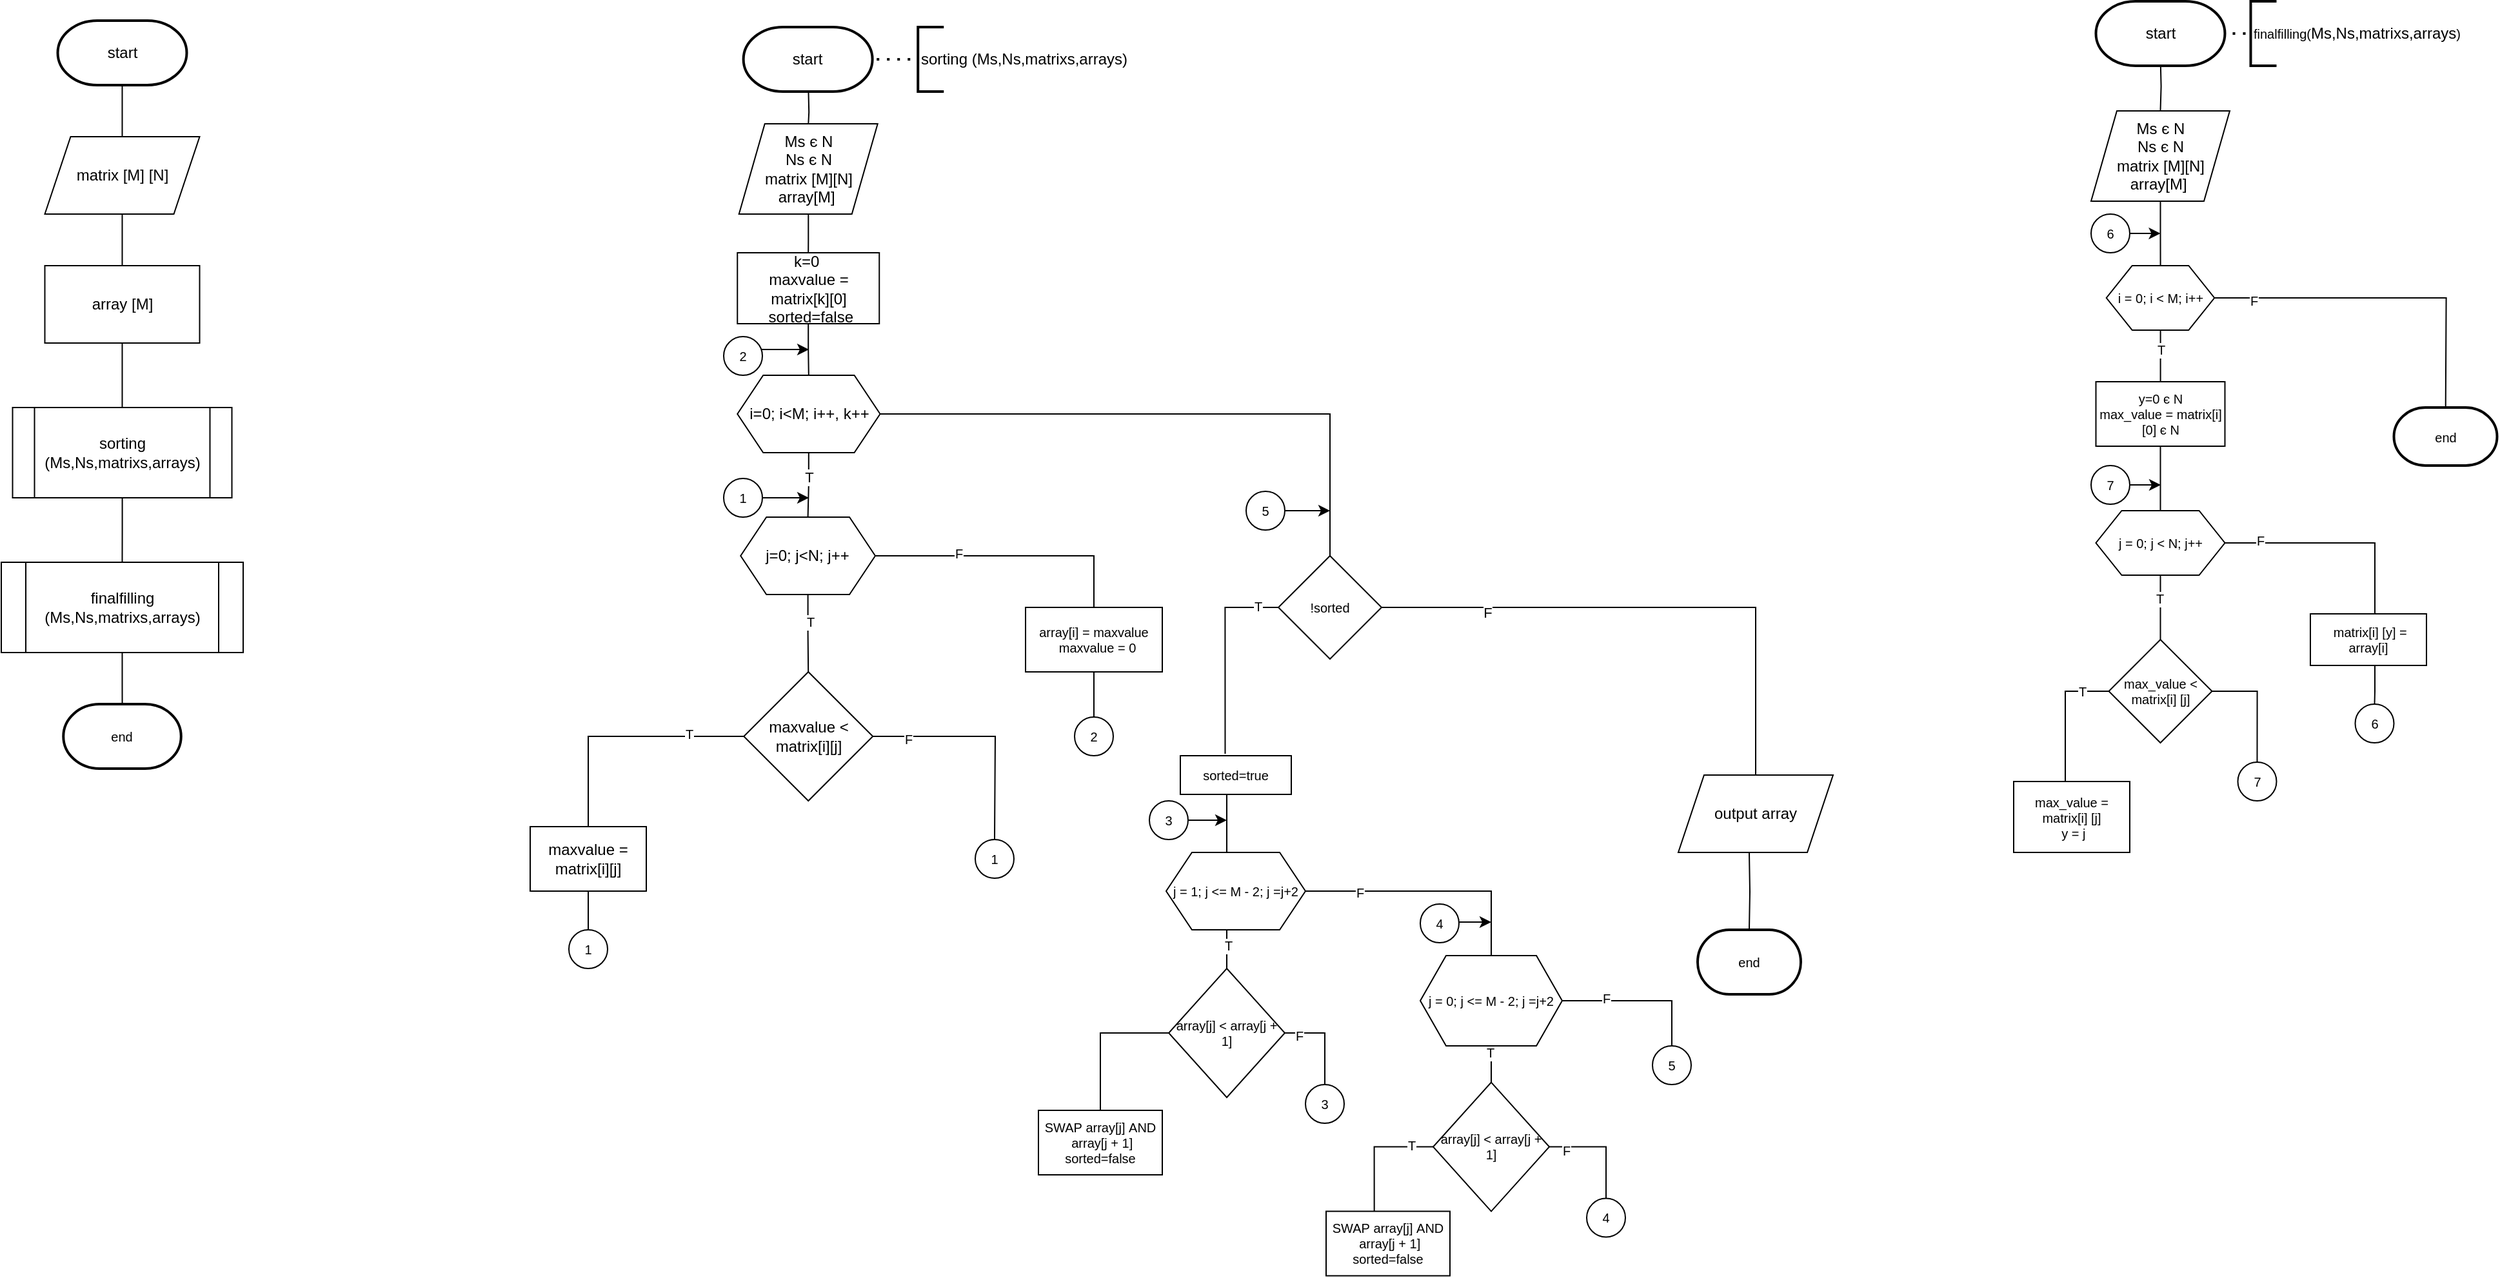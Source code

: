 <mxfile version="15.8.7" type="device"><diagram id="QE_tjEBbAepdlRtiFcqF" name="Сторінка-1"><mxGraphModel dx="2249" dy="865" grid="1" gridSize="10" guides="1" tooltips="1" connect="1" arrows="1" fold="1" page="1" pageScale="1" pageWidth="827" pageHeight="1169" math="0" shadow="0"><root><mxCell id="0"/><mxCell id="1" parent="0"/><mxCell id="5jKZ3BANOw7FhcvmzWLD-3" value="" style="edgeStyle=orthogonalEdgeStyle;rounded=0;orthogonalLoop=1;jettySize=auto;html=1;endArrow=none;endFill=0;" parent="1" source="5jKZ3BANOw7FhcvmzWLD-1" target="5jKZ3BANOw7FhcvmzWLD-2" edge="1"><mxGeometry relative="1" as="geometry"/></mxCell><mxCell id="5jKZ3BANOw7FhcvmzWLD-1" value="start" style="strokeWidth=2;html=1;shape=mxgraph.flowchart.terminator;whiteSpace=wrap;" parent="1" vertex="1"><mxGeometry x="-456.25" y="45" width="100" height="50" as="geometry"/></mxCell><mxCell id="5jKZ3BANOw7FhcvmzWLD-8" value="" style="edgeStyle=orthogonalEdgeStyle;rounded=0;orthogonalLoop=1;jettySize=auto;html=1;endArrow=none;endFill=0;" parent="1" source="5jKZ3BANOw7FhcvmzWLD-2" target="5jKZ3BANOw7FhcvmzWLD-7" edge="1"><mxGeometry relative="1" as="geometry"/></mxCell><mxCell id="5jKZ3BANOw7FhcvmzWLD-2" value="matrix [M] [N]" style="shape=parallelogram;perimeter=parallelogramPerimeter;whiteSpace=wrap;html=1;fixedSize=1;" parent="1" vertex="1"><mxGeometry x="-466.25" y="135" width="120" height="60" as="geometry"/></mxCell><mxCell id="5jKZ3BANOw7FhcvmzWLD-10" value="" style="edgeStyle=orthogonalEdgeStyle;rounded=0;orthogonalLoop=1;jettySize=auto;html=1;endArrow=none;endFill=0;" parent="1" target="5jKZ3BANOw7FhcvmzWLD-9" edge="1"><mxGeometry relative="1" as="geometry"><mxPoint x="125.6" y="95" as="sourcePoint"/></mxGeometry></mxCell><mxCell id="5jKZ3BANOw7FhcvmzWLD-5" value="sorting (Ms,Ns,matrixs,arrays)" style="strokeWidth=2;html=1;shape=mxgraph.flowchart.annotation_1;align=left;pointerEvents=1;" parent="1" vertex="1"><mxGeometry x="210.62" y="50" width="20" height="50" as="geometry"/></mxCell><mxCell id="5jKZ3BANOw7FhcvmzWLD-6" value="" style="endArrow=none;dashed=1;html=1;dashPattern=1 3;strokeWidth=2;rounded=0;entryX=0;entryY=0.5;entryDx=0;entryDy=0;entryPerimeter=0;exitX=1;exitY=0.5;exitDx=0;exitDy=0;exitPerimeter=0;" parent="1" target="5jKZ3BANOw7FhcvmzWLD-5" edge="1"><mxGeometry width="50" height="50" relative="1" as="geometry"><mxPoint x="170.62" y="75" as="sourcePoint"/><mxPoint x="210.62" y="35" as="targetPoint"/></mxGeometry></mxCell><mxCell id="5jKZ3BANOw7FhcvmzWLD-139" value="" style="edgeStyle=orthogonalEdgeStyle;rounded=0;orthogonalLoop=1;jettySize=auto;html=1;fontSize=10;endArrow=none;endFill=0;" parent="1" source="5jKZ3BANOw7FhcvmzWLD-7" target="5jKZ3BANOw7FhcvmzWLD-138" edge="1"><mxGeometry relative="1" as="geometry"/></mxCell><mxCell id="5jKZ3BANOw7FhcvmzWLD-7" value="array [M]" style="rounded=0;whiteSpace=wrap;html=1;" parent="1" vertex="1"><mxGeometry x="-466.25" y="235" width="120" height="60" as="geometry"/></mxCell><mxCell id="5jKZ3BANOw7FhcvmzWLD-28" value="" style="edgeStyle=orthogonalEdgeStyle;rounded=0;orthogonalLoop=1;jettySize=auto;html=1;fontSize=10;endArrow=none;endFill=0;" parent="1" source="5jKZ3BANOw7FhcvmzWLD-9" target="5jKZ3BANOw7FhcvmzWLD-11" edge="1"><mxGeometry relative="1" as="geometry"/></mxCell><mxCell id="5jKZ3BANOw7FhcvmzWLD-9" value="Ms є N&lt;br&gt;Ns є N&lt;br&gt;matrix [M][N]&lt;br&gt;array[M]&amp;nbsp;" style="shape=parallelogram;perimeter=parallelogramPerimeter;whiteSpace=wrap;html=1;fixedSize=1;" parent="1" vertex="1"><mxGeometry x="71.87" y="125" width="107.5" height="70" as="geometry"/></mxCell><mxCell id="5jKZ3BANOw7FhcvmzWLD-31" value="" style="edgeStyle=orthogonalEdgeStyle;rounded=0;orthogonalLoop=1;jettySize=auto;html=1;fontSize=10;endArrow=none;endFill=0;" parent="1" source="5jKZ3BANOw7FhcvmzWLD-11" target="5jKZ3BANOw7FhcvmzWLD-13" edge="1"><mxGeometry relative="1" as="geometry"/></mxCell><mxCell id="5jKZ3BANOw7FhcvmzWLD-11" value="k=0&amp;nbsp;&lt;br&gt;maxvalue = matrix[k][0]&lt;br&gt;&amp;nbsp;sorted=false" style="rounded=0;whiteSpace=wrap;html=1;" parent="1" vertex="1"><mxGeometry x="70.63" y="225" width="110" height="55" as="geometry"/></mxCell><mxCell id="5jKZ3BANOw7FhcvmzWLD-16" value="" style="edgeStyle=orthogonalEdgeStyle;rounded=0;orthogonalLoop=1;jettySize=auto;html=1;endArrow=none;endFill=0;" parent="1" source="5jKZ3BANOw7FhcvmzWLD-13" target="5jKZ3BANOw7FhcvmzWLD-15" edge="1"><mxGeometry relative="1" as="geometry"/></mxCell><mxCell id="5jKZ3BANOw7FhcvmzWLD-17" value="T" style="edgeLabel;html=1;align=center;verticalAlign=middle;resizable=0;points=[];" parent="5jKZ3BANOw7FhcvmzWLD-16" vertex="1" connectable="0"><mxGeometry x="-0.273" relative="1" as="geometry"><mxPoint as="offset"/></mxGeometry></mxCell><mxCell id="5jKZ3BANOw7FhcvmzWLD-50" style="edgeStyle=orthogonalEdgeStyle;rounded=0;orthogonalLoop=1;jettySize=auto;html=1;entryX=0.5;entryY=0;entryDx=0;entryDy=0;fontSize=10;endArrow=none;endFill=0;" parent="1" source="5jKZ3BANOw7FhcvmzWLD-13" target="5jKZ3BANOw7FhcvmzWLD-49" edge="1"><mxGeometry relative="1" as="geometry"/></mxCell><mxCell id="5jKZ3BANOw7FhcvmzWLD-13" value="i=0; i&amp;lt;M; i++, k++" style="shape=hexagon;perimeter=hexagonPerimeter2;whiteSpace=wrap;html=1;fixedSize=1;" parent="1" vertex="1"><mxGeometry x="70.63" y="320" width="110.63" height="60" as="geometry"/></mxCell><mxCell id="5jKZ3BANOw7FhcvmzWLD-19" value="" style="edgeStyle=orthogonalEdgeStyle;rounded=0;orthogonalLoop=1;jettySize=auto;html=1;fontSize=10;endArrow=none;endFill=0;" parent="1" source="5jKZ3BANOw7FhcvmzWLD-15" target="5jKZ3BANOw7FhcvmzWLD-18" edge="1"><mxGeometry relative="1" as="geometry"/></mxCell><mxCell id="5jKZ3BANOw7FhcvmzWLD-20" value="T" style="edgeLabel;html=1;align=center;verticalAlign=middle;resizable=0;points=[];fontSize=10;" parent="5jKZ3BANOw7FhcvmzWLD-19" vertex="1" connectable="0"><mxGeometry x="-0.301" y="1" relative="1" as="geometry"><mxPoint as="offset"/></mxGeometry></mxCell><mxCell id="5jKZ3BANOw7FhcvmzWLD-41" style="edgeStyle=orthogonalEdgeStyle;rounded=0;orthogonalLoop=1;jettySize=auto;html=1;fontSize=10;endArrow=none;endFill=0;" parent="1" source="5jKZ3BANOw7FhcvmzWLD-15" target="5jKZ3BANOw7FhcvmzWLD-39" edge="1"><mxGeometry relative="1" as="geometry"/></mxCell><mxCell id="5jKZ3BANOw7FhcvmzWLD-42" value="F" style="edgeLabel;html=1;align=center;verticalAlign=middle;resizable=0;points=[];fontSize=10;" parent="5jKZ3BANOw7FhcvmzWLD-41" vertex="1" connectable="0"><mxGeometry x="-0.394" y="2" relative="1" as="geometry"><mxPoint x="1" as="offset"/></mxGeometry></mxCell><mxCell id="5jKZ3BANOw7FhcvmzWLD-15" value="&lt;span&gt;j=0; j&amp;lt;N; j++&lt;/span&gt;" style="shape=hexagon;perimeter=hexagonPerimeter2;whiteSpace=wrap;html=1;fixedSize=1;" parent="1" vertex="1"><mxGeometry x="73.13" y="430" width="104.37" height="60" as="geometry"/></mxCell><mxCell id="5jKZ3BANOw7FhcvmzWLD-23" style="edgeStyle=orthogonalEdgeStyle;rounded=0;orthogonalLoop=1;jettySize=auto;html=1;fontSize=10;endArrow=none;endFill=0;" parent="1" source="5jKZ3BANOw7FhcvmzWLD-18" target="5jKZ3BANOw7FhcvmzWLD-21" edge="1"><mxGeometry relative="1" as="geometry"/></mxCell><mxCell id="5jKZ3BANOw7FhcvmzWLD-24" value="T" style="edgeLabel;html=1;align=center;verticalAlign=middle;resizable=0;points=[];fontSize=10;" parent="5jKZ3BANOw7FhcvmzWLD-23" vertex="1" connectable="0"><mxGeometry x="-0.548" y="-2" relative="1" as="geometry"><mxPoint as="offset"/></mxGeometry></mxCell><mxCell id="5jKZ3BANOw7FhcvmzWLD-26" style="edgeStyle=orthogonalEdgeStyle;rounded=0;orthogonalLoop=1;jettySize=auto;html=1;fontSize=10;endArrow=none;endFill=0;" parent="1" source="5jKZ3BANOw7FhcvmzWLD-18" edge="1"><mxGeometry relative="1" as="geometry"><mxPoint x="270" y="680" as="targetPoint"/></mxGeometry></mxCell><mxCell id="5jKZ3BANOw7FhcvmzWLD-27" value="F" style="edgeLabel;html=1;align=center;verticalAlign=middle;resizable=0;points=[];fontSize=10;" parent="5jKZ3BANOw7FhcvmzWLD-26" vertex="1" connectable="0"><mxGeometry x="-0.692" y="-2" relative="1" as="geometry"><mxPoint as="offset"/></mxGeometry></mxCell><mxCell id="5jKZ3BANOw7FhcvmzWLD-18" value="maxvalue &amp;lt; matrix[i][j]" style="rhombus;whiteSpace=wrap;html=1;" parent="1" vertex="1"><mxGeometry x="75.63" y="550" width="100" height="100" as="geometry"/></mxCell><mxCell id="btTxf2TcdKESLyIOiNO2-2" value="" style="edgeStyle=orthogonalEdgeStyle;rounded=0;orthogonalLoop=1;jettySize=auto;html=1;endArrow=none;endFill=0;" parent="1" source="5jKZ3BANOw7FhcvmzWLD-21" target="btTxf2TcdKESLyIOiNO2-1" edge="1"><mxGeometry relative="1" as="geometry"/></mxCell><mxCell id="5jKZ3BANOw7FhcvmzWLD-21" value="&lt;span style=&quot;font-size: 12px&quot;&gt;maxvalue = matrix[i][j]&lt;/span&gt;" style="rounded=0;whiteSpace=wrap;html=1;fontSize=10;" parent="1" vertex="1"><mxGeometry x="-90" y="670" width="90" height="50" as="geometry"/></mxCell><mxCell id="5jKZ3BANOw7FhcvmzWLD-34" value="1" style="ellipse;whiteSpace=wrap;html=1;aspect=fixed;fontSize=10;" parent="1" vertex="1"><mxGeometry x="255" y="680" width="30" height="30" as="geometry"/></mxCell><mxCell id="5jKZ3BANOw7FhcvmzWLD-38" value="" style="edgeStyle=orthogonalEdgeStyle;rounded=0;orthogonalLoop=1;jettySize=auto;html=1;fontSize=10;endArrow=classic;endFill=1;" parent="1" source="5jKZ3BANOw7FhcvmzWLD-37" edge="1"><mxGeometry relative="1" as="geometry"><mxPoint x="126" y="415" as="targetPoint"/><Array as="points"><mxPoint x="126" y="415"/></Array></mxGeometry></mxCell><mxCell id="5jKZ3BANOw7FhcvmzWLD-37" value="1" style="ellipse;whiteSpace=wrap;html=1;aspect=fixed;fontSize=10;" parent="1" vertex="1"><mxGeometry x="60" y="400" width="30" height="30" as="geometry"/></mxCell><mxCell id="5jKZ3BANOw7FhcvmzWLD-45" value="" style="edgeStyle=orthogonalEdgeStyle;rounded=0;orthogonalLoop=1;jettySize=auto;html=1;fontSize=10;endArrow=none;endFill=0;" parent="1" source="5jKZ3BANOw7FhcvmzWLD-39" target="5jKZ3BANOw7FhcvmzWLD-44" edge="1"><mxGeometry relative="1" as="geometry"/></mxCell><mxCell id="5jKZ3BANOw7FhcvmzWLD-39" value="&lt;div&gt;array[i] = maxvalue&lt;/div&gt;&lt;div&gt;&amp;nbsp; maxvalue = 0&lt;/div&gt;" style="rounded=0;whiteSpace=wrap;html=1;fontSize=10;" parent="1" vertex="1"><mxGeometry x="294" y="500" width="106" height="50" as="geometry"/></mxCell><mxCell id="5jKZ3BANOw7FhcvmzWLD-44" value="2" style="ellipse;whiteSpace=wrap;html=1;aspect=fixed;fontSize=10;" parent="1" vertex="1"><mxGeometry x="332" y="585" width="30" height="30" as="geometry"/></mxCell><mxCell id="5jKZ3BANOw7FhcvmzWLD-48" value="" style="edgeStyle=orthogonalEdgeStyle;rounded=0;orthogonalLoop=1;jettySize=auto;html=1;fontSize=10;endArrow=classic;endFill=1;" parent="1" source="5jKZ3BANOw7FhcvmzWLD-46" edge="1"><mxGeometry relative="1" as="geometry"><mxPoint x="126" y="300" as="targetPoint"/><Array as="points"><mxPoint x="126" y="300"/></Array></mxGeometry></mxCell><mxCell id="5jKZ3BANOw7FhcvmzWLD-46" value="2" style="ellipse;whiteSpace=wrap;html=1;aspect=fixed;fontSize=10;" parent="1" vertex="1"><mxGeometry x="60.0" y="290" width="30" height="30" as="geometry"/></mxCell><mxCell id="5jKZ3BANOw7FhcvmzWLD-52" style="edgeStyle=orthogonalEdgeStyle;rounded=0;orthogonalLoop=1;jettySize=auto;html=1;fontSize=10;endArrow=none;endFill=0;entryX=0.404;entryY=-0.051;entryDx=0;entryDy=0;entryPerimeter=0;" parent="1" source="5jKZ3BANOw7FhcvmzWLD-49" target="5jKZ3BANOw7FhcvmzWLD-51" edge="1"><mxGeometry relative="1" as="geometry"><mxPoint x="450" y="610.0" as="targetPoint"/><Array as="points"><mxPoint x="449" y="500"/></Array></mxGeometry></mxCell><mxCell id="5jKZ3BANOw7FhcvmzWLD-53" value="T" style="edgeLabel;html=1;align=center;verticalAlign=middle;resizable=0;points=[];fontSize=10;" parent="5jKZ3BANOw7FhcvmzWLD-52" vertex="1" connectable="0"><mxGeometry x="-0.793" y="-1" relative="1" as="geometry"><mxPoint as="offset"/></mxGeometry></mxCell><mxCell id="5jKZ3BANOw7FhcvmzWLD-92" style="edgeStyle=orthogonalEdgeStyle;rounded=0;orthogonalLoop=1;jettySize=auto;html=1;fontSize=10;endArrow=none;endFill=0;" parent="1" source="5jKZ3BANOw7FhcvmzWLD-49" edge="1"><mxGeometry relative="1" as="geometry"><mxPoint x="530" y="420.0" as="targetPoint"/></mxGeometry></mxCell><mxCell id="YMNWPkRcpOKK0H0MpTFm-3" style="edgeStyle=orthogonalEdgeStyle;rounded=0;orthogonalLoop=1;jettySize=auto;html=1;entryX=0.5;entryY=0.167;entryDx=0;entryDy=0;entryPerimeter=0;" parent="1" source="5jKZ3BANOw7FhcvmzWLD-49" target="YMNWPkRcpOKK0H0MpTFm-1" edge="1"><mxGeometry relative="1" as="geometry"/></mxCell><mxCell id="YMNWPkRcpOKK0H0MpTFm-4" value="F" style="edgeLabel;html=1;align=center;verticalAlign=middle;resizable=0;points=[];" parent="YMNWPkRcpOKK0H0MpTFm-3" vertex="1" connectable="0"><mxGeometry x="-0.619" y="-4" relative="1" as="geometry"><mxPoint as="offset"/></mxGeometry></mxCell><mxCell id="5jKZ3BANOw7FhcvmzWLD-49" value="!sorted" style="rhombus;whiteSpace=wrap;html=1;fontSize=10;" parent="1" vertex="1"><mxGeometry x="490" y="460" width="80" height="80" as="geometry"/></mxCell><mxCell id="5jKZ3BANOw7FhcvmzWLD-55" value="" style="edgeStyle=orthogonalEdgeStyle;rounded=0;orthogonalLoop=1;jettySize=auto;html=1;fontSize=10;endArrow=none;endFill=0;" parent="1" source="5jKZ3BANOw7FhcvmzWLD-51" target="5jKZ3BANOw7FhcvmzWLD-54" edge="1"><mxGeometry relative="1" as="geometry"><Array as="points"><mxPoint x="450" y="660"/><mxPoint x="450" y="660"/></Array></mxGeometry></mxCell><mxCell id="5jKZ3BANOw7FhcvmzWLD-51" value="sorted=true" style="rounded=0;whiteSpace=wrap;html=1;fontSize=10;" parent="1" vertex="1"><mxGeometry x="414" y="615" width="86" height="30" as="geometry"/></mxCell><mxCell id="5jKZ3BANOw7FhcvmzWLD-58" value="" style="edgeStyle=orthogonalEdgeStyle;rounded=0;orthogonalLoop=1;jettySize=auto;html=1;fontSize=10;endArrow=none;endFill=0;" parent="1" source="5jKZ3BANOw7FhcvmzWLD-54" target="5jKZ3BANOw7FhcvmzWLD-56" edge="1"><mxGeometry relative="1" as="geometry"><Array as="points"><mxPoint x="450" y="760"/><mxPoint x="450" y="760"/></Array></mxGeometry></mxCell><mxCell id="5jKZ3BANOw7FhcvmzWLD-68" value="T" style="edgeLabel;html=1;align=center;verticalAlign=middle;resizable=0;points=[];fontSize=10;" parent="5jKZ3BANOw7FhcvmzWLD-58" vertex="1" connectable="0"><mxGeometry x="-0.23" y="1" relative="1" as="geometry"><mxPoint as="offset"/></mxGeometry></mxCell><mxCell id="5jKZ3BANOw7FhcvmzWLD-70" style="edgeStyle=orthogonalEdgeStyle;rounded=0;orthogonalLoop=1;jettySize=auto;html=1;fontSize=10;endArrow=none;endFill=0;" parent="1" source="5jKZ3BANOw7FhcvmzWLD-54" target="5jKZ3BANOw7FhcvmzWLD-69" edge="1"><mxGeometry relative="1" as="geometry"><Array as="points"><mxPoint x="655" y="720"/></Array></mxGeometry></mxCell><mxCell id="5jKZ3BANOw7FhcvmzWLD-71" value="F" style="edgeLabel;html=1;align=center;verticalAlign=middle;resizable=0;points=[];fontSize=10;" parent="5jKZ3BANOw7FhcvmzWLD-70" vertex="1" connectable="0"><mxGeometry x="-0.567" y="-1" relative="1" as="geometry"><mxPoint as="offset"/></mxGeometry></mxCell><mxCell id="5jKZ3BANOw7FhcvmzWLD-54" value="j = 1; j &amp;lt;= M - 2; j =j+2" style="shape=hexagon;perimeter=hexagonPerimeter2;whiteSpace=wrap;html=1;fixedSize=1;fontSize=10;" parent="1" vertex="1"><mxGeometry x="403" y="690" width="108" height="60" as="geometry"/></mxCell><mxCell id="5jKZ3BANOw7FhcvmzWLD-60" style="edgeStyle=orthogonalEdgeStyle;rounded=0;orthogonalLoop=1;jettySize=auto;html=1;entryX=0.5;entryY=0;entryDx=0;entryDy=0;fontSize=10;endArrow=none;endFill=0;" parent="1" source="5jKZ3BANOw7FhcvmzWLD-56" target="5jKZ3BANOw7FhcvmzWLD-59" edge="1"><mxGeometry relative="1" as="geometry"/></mxCell><mxCell id="5jKZ3BANOw7FhcvmzWLD-64" value="F" style="edgeLabel;html=1;align=center;verticalAlign=middle;resizable=0;points=[];fontSize=10;" parent="5jKZ3BANOw7FhcvmzWLD-60" vertex="1" connectable="0"><mxGeometry x="-0.69" y="-2" relative="1" as="geometry"><mxPoint as="offset"/></mxGeometry></mxCell><mxCell id="5jKZ3BANOw7FhcvmzWLD-66" style="edgeStyle=orthogonalEdgeStyle;rounded=0;orthogonalLoop=1;jettySize=auto;html=1;entryX=0.5;entryY=0;entryDx=0;entryDy=0;fontSize=10;endArrow=none;endFill=0;" parent="1" source="5jKZ3BANOw7FhcvmzWLD-56" target="5jKZ3BANOw7FhcvmzWLD-65" edge="1"><mxGeometry relative="1" as="geometry"/></mxCell><mxCell id="5jKZ3BANOw7FhcvmzWLD-56" value="array[j] &amp;lt; array[j + 1]" style="rhombus;whiteSpace=wrap;html=1;fontSize=10;" parent="1" vertex="1"><mxGeometry x="405" y="780" width="90" height="100" as="geometry"/></mxCell><mxCell id="5jKZ3BANOw7FhcvmzWLD-59" value="3" style="ellipse;whiteSpace=wrap;html=1;aspect=fixed;fontSize=10;" parent="1" vertex="1"><mxGeometry x="511" y="870" width="30" height="30" as="geometry"/></mxCell><mxCell id="5jKZ3BANOw7FhcvmzWLD-63" value="" style="edgeStyle=orthogonalEdgeStyle;rounded=0;orthogonalLoop=1;jettySize=auto;html=1;fontSize=10;endArrow=classic;endFill=1;" parent="1" source="5jKZ3BANOw7FhcvmzWLD-61" edge="1"><mxGeometry relative="1" as="geometry"><mxPoint x="450" y="665" as="targetPoint"/><Array as="points"><mxPoint x="440" y="665"/><mxPoint x="440" y="665"/></Array></mxGeometry></mxCell><mxCell id="5jKZ3BANOw7FhcvmzWLD-61" value="3" style="ellipse;whiteSpace=wrap;html=1;aspect=fixed;fontSize=10;" parent="1" vertex="1"><mxGeometry x="390" y="650" width="30" height="30" as="geometry"/></mxCell><mxCell id="5jKZ3BANOw7FhcvmzWLD-65" value="&lt;div&gt;SWAP&amp;nbsp;array[j]&amp;nbsp;AND  &amp;nbsp;array[j + 1]&lt;/div&gt;&lt;div&gt;sorted=false&lt;/div&gt;" style="rounded=0;whiteSpace=wrap;html=1;fontSize=10;" parent="1" vertex="1"><mxGeometry x="304" y="890" width="96" height="50" as="geometry"/></mxCell><mxCell id="5jKZ3BANOw7FhcvmzWLD-82" value="" style="edgeStyle=orthogonalEdgeStyle;rounded=0;orthogonalLoop=1;jettySize=auto;html=1;fontSize=10;endArrow=none;endFill=0;" parent="1" source="5jKZ3BANOw7FhcvmzWLD-69" target="5jKZ3BANOw7FhcvmzWLD-77" edge="1"><mxGeometry relative="1" as="geometry"/></mxCell><mxCell id="5jKZ3BANOw7FhcvmzWLD-83" value="T" style="edgeLabel;html=1;align=center;verticalAlign=middle;resizable=0;points=[];fontSize=10;" parent="5jKZ3BANOw7FhcvmzWLD-82" vertex="1" connectable="0"><mxGeometry x="-0.817" y="-1" relative="1" as="geometry"><mxPoint as="offset"/></mxGeometry></mxCell><mxCell id="5jKZ3BANOw7FhcvmzWLD-88" style="edgeStyle=orthogonalEdgeStyle;rounded=0;orthogonalLoop=1;jettySize=auto;html=1;entryX=0.5;entryY=0;entryDx=0;entryDy=0;fontSize=10;endArrow=none;endFill=0;" parent="1" source="5jKZ3BANOw7FhcvmzWLD-69" target="5jKZ3BANOw7FhcvmzWLD-87" edge="1"><mxGeometry relative="1" as="geometry"/></mxCell><mxCell id="5jKZ3BANOw7FhcvmzWLD-89" value="F" style="edgeLabel;html=1;align=center;verticalAlign=middle;resizable=0;points=[];fontSize=10;" parent="5jKZ3BANOw7FhcvmzWLD-88" vertex="1" connectable="0"><mxGeometry x="-0.439" y="2" relative="1" as="geometry"><mxPoint as="offset"/></mxGeometry></mxCell><mxCell id="5jKZ3BANOw7FhcvmzWLD-69" value="&lt;span&gt;j = 0; j &amp;lt;= M - 2; j =j+2&lt;/span&gt;" style="shape=hexagon;perimeter=hexagonPerimeter2;whiteSpace=wrap;html=1;fixedSize=1;fontSize=10;" parent="1" vertex="1"><mxGeometry x="600" y="770" width="110" height="70" as="geometry"/></mxCell><mxCell id="5jKZ3BANOw7FhcvmzWLD-74" style="edgeStyle=orthogonalEdgeStyle;rounded=0;orthogonalLoop=1;jettySize=auto;html=1;entryX=0.5;entryY=0;entryDx=0;entryDy=0;fontSize=10;endArrow=none;endFill=0;" parent="1" source="5jKZ3BANOw7FhcvmzWLD-77" target="5jKZ3BANOw7FhcvmzWLD-78" edge="1"><mxGeometry relative="1" as="geometry"/></mxCell><mxCell id="5jKZ3BANOw7FhcvmzWLD-75" value="F" style="edgeLabel;html=1;align=center;verticalAlign=middle;resizable=0;points=[];fontSize=10;" parent="5jKZ3BANOw7FhcvmzWLD-74" vertex="1" connectable="0"><mxGeometry x="-0.69" y="-2" relative="1" as="geometry"><mxPoint as="offset"/></mxGeometry></mxCell><mxCell id="5jKZ3BANOw7FhcvmzWLD-80" style="edgeStyle=orthogonalEdgeStyle;rounded=0;orthogonalLoop=1;jettySize=auto;html=1;entryX=0.389;entryY=0.019;entryDx=0;entryDy=0;entryPerimeter=0;fontSize=10;endArrow=none;endFill=0;" parent="1" source="5jKZ3BANOw7FhcvmzWLD-77" target="5jKZ3BANOw7FhcvmzWLD-79" edge="1"><mxGeometry relative="1" as="geometry"><Array as="points"><mxPoint x="564" y="918"/></Array></mxGeometry></mxCell><mxCell id="5jKZ3BANOw7FhcvmzWLD-81" value="T" style="edgeLabel;html=1;align=center;verticalAlign=middle;resizable=0;points=[];fontSize=10;" parent="5jKZ3BANOw7FhcvmzWLD-80" vertex="1" connectable="0"><mxGeometry x="-0.634" y="-2" relative="1" as="geometry"><mxPoint as="offset"/></mxGeometry></mxCell><mxCell id="5jKZ3BANOw7FhcvmzWLD-77" value="array[j] &amp;lt; array[j + 1]" style="rhombus;whiteSpace=wrap;html=1;fontSize=10;" parent="1" vertex="1"><mxGeometry x="610" y="868.28" width="90" height="100" as="geometry"/></mxCell><mxCell id="5jKZ3BANOw7FhcvmzWLD-78" value="4" style="ellipse;whiteSpace=wrap;html=1;aspect=fixed;fontSize=10;" parent="1" vertex="1"><mxGeometry x="729" y="958.28" width="30" height="30" as="geometry"/></mxCell><mxCell id="5jKZ3BANOw7FhcvmzWLD-79" value="&lt;div&gt;SWAP&amp;nbsp;array[j]&amp;nbsp;AND  &amp;nbsp;array[j + 1]&lt;/div&gt;&lt;div&gt;sorted=false&lt;/div&gt;" style="rounded=0;whiteSpace=wrap;html=1;fontSize=10;" parent="1" vertex="1"><mxGeometry x="527" y="968.28" width="96" height="50" as="geometry"/></mxCell><mxCell id="5jKZ3BANOw7FhcvmzWLD-86" value="" style="edgeStyle=orthogonalEdgeStyle;rounded=0;orthogonalLoop=1;jettySize=auto;html=1;fontSize=10;endArrow=classic;endFill=1;" parent="1" edge="1"><mxGeometry relative="1" as="geometry"><mxPoint x="629.142" y="744.0" as="sourcePoint"/><mxPoint x="655" y="744" as="targetPoint"/><Array as="points"><mxPoint x="655" y="744"/></Array></mxGeometry></mxCell><mxCell id="5jKZ3BANOw7FhcvmzWLD-84" value="4" style="ellipse;whiteSpace=wrap;html=1;aspect=fixed;fontSize=10;" parent="1" vertex="1"><mxGeometry x="600" y="730" width="30" height="30" as="geometry"/></mxCell><mxCell id="5jKZ3BANOw7FhcvmzWLD-87" value="5" style="ellipse;whiteSpace=wrap;html=1;aspect=fixed;fontSize=10;" parent="1" vertex="1"><mxGeometry x="780" y="840" width="30" height="30" as="geometry"/></mxCell><mxCell id="5jKZ3BANOw7FhcvmzWLD-91" value="" style="edgeStyle=orthogonalEdgeStyle;rounded=0;orthogonalLoop=1;jettySize=auto;html=1;fontSize=10;endArrow=classic;endFill=1;" parent="1" source="5jKZ3BANOw7FhcvmzWLD-90" edge="1"><mxGeometry relative="1" as="geometry"><mxPoint x="530" y="425" as="targetPoint"/><Array as="points"><mxPoint x="530" y="425"/><mxPoint x="530" y="425"/></Array></mxGeometry></mxCell><mxCell id="5jKZ3BANOw7FhcvmzWLD-90" value="5" style="ellipse;whiteSpace=wrap;html=1;aspect=fixed;fontSize=10;" parent="1" vertex="1"><mxGeometry x="465" y="410" width="30" height="30" as="geometry"/></mxCell><mxCell id="5jKZ3BANOw7FhcvmzWLD-100" value="" style="edgeStyle=orthogonalEdgeStyle;rounded=0;orthogonalLoop=1;jettySize=auto;html=1;fontSize=10;endArrow=none;endFill=0;" parent="1" target="5jKZ3BANOw7FhcvmzWLD-96" edge="1"><mxGeometry relative="1" as="geometry"><mxPoint x="855" y="690" as="sourcePoint"/></mxGeometry></mxCell><mxCell id="5jKZ3BANOw7FhcvmzWLD-96" value="end" style="strokeWidth=2;html=1;shape=mxgraph.flowchart.terminator;whiteSpace=wrap;fontSize=10;" parent="1" vertex="1"><mxGeometry x="815" y="750" width="80" height="50" as="geometry"/></mxCell><mxCell id="5jKZ3BANOw7FhcvmzWLD-108" value="" style="edgeStyle=orthogonalEdgeStyle;rounded=0;orthogonalLoop=1;jettySize=auto;html=1;fontSize=10;endArrow=none;endFill=0;" parent="1" target="5jKZ3BANOw7FhcvmzWLD-107" edge="1"><mxGeometry relative="1" as="geometry"><mxPoint x="1173.8" y="75" as="sourcePoint"/></mxGeometry></mxCell><mxCell id="5jKZ3BANOw7FhcvmzWLD-102" value="finalfilling(&lt;span style=&quot;font-size: 12px&quot;&gt;Ms,Ns,matrixs,arrays&lt;/span&gt;)" style="strokeWidth=2;html=1;shape=mxgraph.flowchart.annotation_1;align=left;pointerEvents=1;fontSize=10;" parent="1" vertex="1"><mxGeometry x="1243.75" y="30" width="20" height="50" as="geometry"/></mxCell><mxCell id="5jKZ3BANOw7FhcvmzWLD-106" value="" style="endArrow=none;dashed=1;html=1;dashPattern=1 3;strokeWidth=2;rounded=0;fontSize=10;exitX=1;exitY=0.5;exitDx=0;exitDy=0;exitPerimeter=0;entryX=0;entryY=0.5;entryDx=0;entryDy=0;entryPerimeter=0;" parent="1" target="5jKZ3BANOw7FhcvmzWLD-102" edge="1"><mxGeometry width="50" height="50" relative="1" as="geometry"><mxPoint x="1213.75" y="55" as="sourcePoint"/><mxPoint x="1163.75" y="335" as="targetPoint"/></mxGeometry></mxCell><mxCell id="5jKZ3BANOw7FhcvmzWLD-110" value="" style="edgeStyle=orthogonalEdgeStyle;rounded=0;orthogonalLoop=1;jettySize=auto;html=1;fontSize=10;endArrow=none;endFill=0;" parent="1" source="5jKZ3BANOw7FhcvmzWLD-107" target="5jKZ3BANOw7FhcvmzWLD-109" edge="1"><mxGeometry relative="1" as="geometry"/></mxCell><mxCell id="5jKZ3BANOw7FhcvmzWLD-107" value="Ms є N&lt;br&gt;Ns є N&lt;br&gt;matrix [M][N]&lt;br&gt;array[M]&amp;nbsp;" style="shape=parallelogram;perimeter=parallelogramPerimeter;whiteSpace=wrap;html=1;fixedSize=1;" parent="1" vertex="1"><mxGeometry x="1120" y="115" width="107.5" height="70" as="geometry"/></mxCell><mxCell id="5jKZ3BANOw7FhcvmzWLD-112" value="" style="edgeStyle=orthogonalEdgeStyle;rounded=0;orthogonalLoop=1;jettySize=auto;html=1;fontSize=10;endArrow=none;endFill=0;" parent="1" source="5jKZ3BANOw7FhcvmzWLD-109" target="5jKZ3BANOw7FhcvmzWLD-111" edge="1"><mxGeometry relative="1" as="geometry"/></mxCell><mxCell id="5jKZ3BANOw7FhcvmzWLD-113" value="T" style="edgeLabel;html=1;align=center;verticalAlign=middle;resizable=0;points=[];fontSize=10;" parent="5jKZ3BANOw7FhcvmzWLD-112" vertex="1" connectable="0"><mxGeometry x="-0.283" relative="1" as="geometry"><mxPoint as="offset"/></mxGeometry></mxCell><mxCell id="5jKZ3BANOw7FhcvmzWLD-116" style="edgeStyle=orthogonalEdgeStyle;rounded=0;orthogonalLoop=1;jettySize=auto;html=1;fontSize=10;endArrow=none;endFill=0;" parent="1" source="5jKZ3BANOw7FhcvmzWLD-109" edge="1"><mxGeometry relative="1" as="geometry"><mxPoint x="1394.8" y="355" as="targetPoint"/></mxGeometry></mxCell><mxCell id="5jKZ3BANOw7FhcvmzWLD-117" value="F" style="edgeLabel;html=1;align=center;verticalAlign=middle;resizable=0;points=[];fontSize=10;" parent="5jKZ3BANOw7FhcvmzWLD-116" vertex="1" connectable="0"><mxGeometry x="-0.777" y="-2" relative="1" as="geometry"><mxPoint as="offset"/></mxGeometry></mxCell><mxCell id="5jKZ3BANOw7FhcvmzWLD-109" value="i = 0; i &amp;lt; M; i++" style="shape=hexagon;perimeter=hexagonPerimeter2;whiteSpace=wrap;html=1;fixedSize=1;fontSize=10;" parent="1" vertex="1"><mxGeometry x="1131.88" y="235" width="83.75" height="50" as="geometry"/></mxCell><mxCell id="5jKZ3BANOw7FhcvmzWLD-119" value="" style="edgeStyle=orthogonalEdgeStyle;rounded=0;orthogonalLoop=1;jettySize=auto;html=1;fontSize=10;endArrow=none;endFill=0;" parent="1" source="5jKZ3BANOw7FhcvmzWLD-111" target="5jKZ3BANOw7FhcvmzWLD-118" edge="1"><mxGeometry relative="1" as="geometry"/></mxCell><mxCell id="5jKZ3BANOw7FhcvmzWLD-111" value="y=0 є N&lt;br&gt;max_value = matrix[i] [0] є N" style="rounded=0;whiteSpace=wrap;html=1;fontSize=10;" parent="1" vertex="1"><mxGeometry x="1123.75" y="325" width="100" height="50" as="geometry"/></mxCell><mxCell id="5jKZ3BANOw7FhcvmzWLD-121" value="" style="edgeStyle=orthogonalEdgeStyle;rounded=0;orthogonalLoop=1;jettySize=auto;html=1;fontSize=10;endArrow=none;endFill=0;" parent="1" source="5jKZ3BANOw7FhcvmzWLD-118" target="5jKZ3BANOw7FhcvmzWLD-120" edge="1"><mxGeometry relative="1" as="geometry"/></mxCell><mxCell id="5jKZ3BANOw7FhcvmzWLD-122" value="T" style="edgeLabel;html=1;align=center;verticalAlign=middle;resizable=0;points=[];fontSize=10;" parent="5jKZ3BANOw7FhcvmzWLD-121" vertex="1" connectable="0"><mxGeometry x="-0.291" y="-1" relative="1" as="geometry"><mxPoint as="offset"/></mxGeometry></mxCell><mxCell id="5jKZ3BANOw7FhcvmzWLD-124" style="edgeStyle=orthogonalEdgeStyle;rounded=0;orthogonalLoop=1;jettySize=auto;html=1;fontSize=10;endArrow=none;endFill=0;" parent="1" source="5jKZ3BANOw7FhcvmzWLD-118" target="5jKZ3BANOw7FhcvmzWLD-123" edge="1"><mxGeometry relative="1" as="geometry"><Array as="points"><mxPoint x="1340" y="450"/></Array></mxGeometry></mxCell><mxCell id="5jKZ3BANOw7FhcvmzWLD-125" value="F" style="edgeLabel;html=1;align=center;verticalAlign=middle;resizable=0;points=[];fontSize=10;" parent="5jKZ3BANOw7FhcvmzWLD-124" vertex="1" connectable="0"><mxGeometry x="-0.69" y="2" relative="1" as="geometry"><mxPoint as="offset"/></mxGeometry></mxCell><mxCell id="5jKZ3BANOw7FhcvmzWLD-118" value="j = 0; j &amp;lt; N; j++" style="shape=hexagon;perimeter=hexagonPerimeter2;whiteSpace=wrap;html=1;fixedSize=1;fontSize=10;" parent="1" vertex="1"><mxGeometry x="1123.75" y="425" width="100" height="50" as="geometry"/></mxCell><mxCell id="5jKZ3BANOw7FhcvmzWLD-131" style="edgeStyle=orthogonalEdgeStyle;rounded=0;orthogonalLoop=1;jettySize=auto;html=1;fontSize=10;endArrow=none;endFill=0;" parent="1" source="5jKZ3BANOw7FhcvmzWLD-120" target="5jKZ3BANOw7FhcvmzWLD-130" edge="1"><mxGeometry relative="1" as="geometry"><Array as="points"><mxPoint x="1100" y="565"/></Array></mxGeometry></mxCell><mxCell id="5jKZ3BANOw7FhcvmzWLD-132" value="T" style="edgeLabel;html=1;align=center;verticalAlign=middle;resizable=0;points=[];fontSize=10;" parent="5jKZ3BANOw7FhcvmzWLD-131" vertex="1" connectable="0"><mxGeometry x="-0.591" relative="1" as="geometry"><mxPoint as="offset"/></mxGeometry></mxCell><mxCell id="5jKZ3BANOw7FhcvmzWLD-135" style="edgeStyle=orthogonalEdgeStyle;rounded=0;orthogonalLoop=1;jettySize=auto;html=1;entryX=0.5;entryY=0;entryDx=0;entryDy=0;fontSize=10;endArrow=none;endFill=0;" parent="1" source="5jKZ3BANOw7FhcvmzWLD-120" target="5jKZ3BANOw7FhcvmzWLD-134" edge="1"><mxGeometry relative="1" as="geometry"/></mxCell><mxCell id="5jKZ3BANOw7FhcvmzWLD-120" value="max_value &amp;lt; matrix[i] [j]" style="rhombus;whiteSpace=wrap;html=1;fontSize=10;" parent="1" vertex="1"><mxGeometry x="1133.75" y="525" width="80" height="80" as="geometry"/></mxCell><mxCell id="5jKZ3BANOw7FhcvmzWLD-127" value="" style="edgeStyle=orthogonalEdgeStyle;rounded=0;orthogonalLoop=1;jettySize=auto;html=1;fontSize=10;endArrow=none;endFill=0;" parent="1" source="5jKZ3BANOw7FhcvmzWLD-123" target="5jKZ3BANOw7FhcvmzWLD-126" edge="1"><mxGeometry relative="1" as="geometry"><Array as="points"><mxPoint x="1340" y="565"/></Array></mxGeometry></mxCell><mxCell id="5jKZ3BANOw7FhcvmzWLD-123" value="&amp;nbsp;matrix[i] [y] = array[i]" style="rounded=0;whiteSpace=wrap;html=1;fontSize=10;" parent="1" vertex="1"><mxGeometry x="1290" y="505" width="90" height="40" as="geometry"/></mxCell><mxCell id="5jKZ3BANOw7FhcvmzWLD-126" value="6" style="ellipse;whiteSpace=wrap;html=1;aspect=fixed;fontSize=10;" parent="1" vertex="1"><mxGeometry x="1324.75" y="575" width="30" height="30" as="geometry"/></mxCell><mxCell id="5jKZ3BANOw7FhcvmzWLD-129" value="" style="edgeStyle=orthogonalEdgeStyle;rounded=0;orthogonalLoop=1;jettySize=auto;html=1;fontSize=10;endArrow=classic;endFill=1;" parent="1" source="5jKZ3BANOw7FhcvmzWLD-128" edge="1"><mxGeometry relative="1" as="geometry"><mxPoint x="1173.75" y="210" as="targetPoint"/><Array as="points"><mxPoint x="1173.75" y="210"/><mxPoint x="1173.75" y="210"/></Array></mxGeometry></mxCell><mxCell id="5jKZ3BANOw7FhcvmzWLD-128" value="6" style="ellipse;whiteSpace=wrap;html=1;aspect=fixed;fontSize=10;" parent="1" vertex="1"><mxGeometry x="1120" y="195" width="30" height="30" as="geometry"/></mxCell><mxCell id="5jKZ3BANOw7FhcvmzWLD-130" value="&lt;div&gt;max_value = matrix[i] [j]&lt;/div&gt;&lt;div&gt;&amp;nbsp;y = j&lt;/div&gt;" style="rounded=0;whiteSpace=wrap;html=1;fontSize=10;" parent="1" vertex="1"><mxGeometry x="1060" y="635" width="90" height="55" as="geometry"/></mxCell><mxCell id="5jKZ3BANOw7FhcvmzWLD-134" value="7" style="ellipse;whiteSpace=wrap;html=1;aspect=fixed;fontSize=10;" parent="1" vertex="1"><mxGeometry x="1233.75" y="620" width="30" height="30" as="geometry"/></mxCell><mxCell id="5jKZ3BANOw7FhcvmzWLD-137" value="" style="edgeStyle=orthogonalEdgeStyle;rounded=0;orthogonalLoop=1;jettySize=auto;html=1;fontSize=10;endArrow=classic;endFill=1;" parent="1" source="5jKZ3BANOw7FhcvmzWLD-136" edge="1"><mxGeometry relative="1" as="geometry"><mxPoint x="1174" y="405" as="targetPoint"/><Array as="points"><mxPoint x="1174" y="405"/></Array></mxGeometry></mxCell><mxCell id="5jKZ3BANOw7FhcvmzWLD-136" value="7" style="ellipse;whiteSpace=wrap;html=1;aspect=fixed;fontSize=10;" parent="1" vertex="1"><mxGeometry x="1120" y="390" width="30" height="30" as="geometry"/></mxCell><mxCell id="5jKZ3BANOw7FhcvmzWLD-141" value="" style="edgeStyle=orthogonalEdgeStyle;rounded=0;orthogonalLoop=1;jettySize=auto;html=1;fontSize=10;endArrow=none;endFill=0;" parent="1" source="5jKZ3BANOw7FhcvmzWLD-138" target="5jKZ3BANOw7FhcvmzWLD-140" edge="1"><mxGeometry relative="1" as="geometry"/></mxCell><mxCell id="5jKZ3BANOw7FhcvmzWLD-138" value="&lt;span style=&quot;font-size: 12px ; text-align: left&quot;&gt;sorting (Ms,Ns,matrixs,arrays)&lt;/span&gt;" style="shape=process;whiteSpace=wrap;html=1;backgroundOutline=1;fontSize=10;" parent="1" vertex="1"><mxGeometry x="-491.25" y="345" width="170" height="70" as="geometry"/></mxCell><mxCell id="5jKZ3BANOw7FhcvmzWLD-143" value="" style="edgeStyle=orthogonalEdgeStyle;rounded=0;orthogonalLoop=1;jettySize=auto;html=1;fontSize=12;endArrow=none;endFill=0;" parent="1" source="5jKZ3BANOw7FhcvmzWLD-140" edge="1"><mxGeometry relative="1" as="geometry"><mxPoint x="-406.2" y="585" as="targetPoint"/></mxGeometry></mxCell><mxCell id="5jKZ3BANOw7FhcvmzWLD-140" value="&lt;font style=&quot;font-size: 12px&quot;&gt;&lt;span style=&quot;text-align: left&quot;&gt;finalfilling&lt;br&gt;(&lt;/span&gt;&lt;span style=&quot;text-align: left&quot;&gt;Ms,Ns,matrixs,arrays&lt;/span&gt;&lt;span style=&quot;text-align: left&quot;&gt;)&lt;/span&gt;&lt;/font&gt;" style="shape=process;whiteSpace=wrap;html=1;backgroundOutline=1;fontSize=10;" parent="1" vertex="1"><mxGeometry x="-500" y="465" width="187.5" height="70" as="geometry"/></mxCell><mxCell id="btTxf2TcdKESLyIOiNO2-1" value="1" style="ellipse;whiteSpace=wrap;html=1;aspect=fixed;fontSize=10;" parent="1" vertex="1"><mxGeometry x="-60" y="750" width="30" height="30" as="geometry"/></mxCell><mxCell id="btTxf2TcdKESLyIOiNO2-3" value="start" style="strokeWidth=2;html=1;shape=mxgraph.flowchart.terminator;whiteSpace=wrap;" parent="1" vertex="1"><mxGeometry x="75.31" y="50" width="100" height="50" as="geometry"/></mxCell><mxCell id="btTxf2TcdKESLyIOiNO2-4" value="start" style="strokeWidth=2;html=1;shape=mxgraph.flowchart.terminator;whiteSpace=wrap;" parent="1" vertex="1"><mxGeometry x="1123.75" y="30" width="100" height="50" as="geometry"/></mxCell><mxCell id="btTxf2TcdKESLyIOiNO2-5" value="end" style="strokeWidth=2;html=1;shape=mxgraph.flowchart.terminator;whiteSpace=wrap;fontSize=10;" parent="1" vertex="1"><mxGeometry x="1354.75" y="345" width="80" height="45" as="geometry"/></mxCell><mxCell id="btTxf2TcdKESLyIOiNO2-6" value="end" style="strokeWidth=2;html=1;shape=mxgraph.flowchart.terminator;whiteSpace=wrap;fontSize=10;" parent="1" vertex="1"><mxGeometry x="-451.87" y="575" width="91.25" height="50" as="geometry"/></mxCell><mxCell id="YMNWPkRcpOKK0H0MpTFm-1" value="output array" style="shape=parallelogram;perimeter=parallelogramPerimeter;whiteSpace=wrap;html=1;fixedSize=1;" parent="1" vertex="1"><mxGeometry x="800" y="630" width="120" height="60" as="geometry"/></mxCell></root></mxGraphModel></diagram></mxfile>